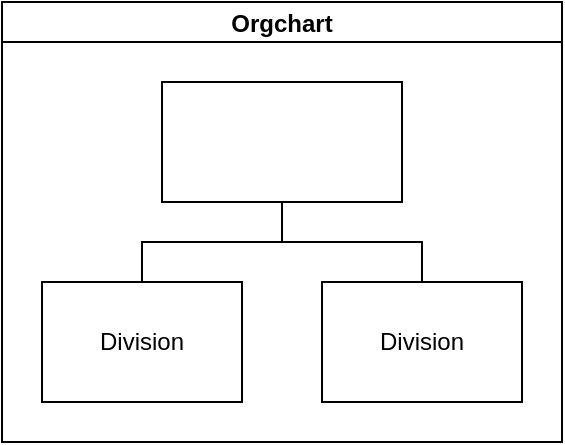 <mxfile version="24.7.14">
  <diagram name="Page-1" id="WFgAWnk0vSolG2h3N5dx">
    <mxGraphModel dx="1050" dy="557" grid="1" gridSize="10" guides="1" tooltips="1" connect="1" arrows="1" fold="1" page="1" pageScale="1" pageWidth="1169" pageHeight="827" math="0" shadow="0">
      <root>
        <mxCell id="0" />
        <mxCell id="1" parent="0" />
        <mxCell id="Wvlnfc6akxbK0Xw1W7D5-1" value="Orgchart" style="swimlane;startSize=20;horizontal=1;containerType=tree;newEdgeStyle={&quot;edgeStyle&quot;:&quot;elbowEdgeStyle&quot;,&quot;startArrow&quot;:&quot;none&quot;,&quot;endArrow&quot;:&quot;none&quot;};" vertex="1" parent="1">
          <mxGeometry x="400" y="180" width="280" height="220" as="geometry" />
        </mxCell>
        <mxCell id="Wvlnfc6akxbK0Xw1W7D5-2" value="" style="edgeStyle=elbowEdgeStyle;elbow=vertical;sourcePerimeterSpacing=0;targetPerimeterSpacing=0;startArrow=none;endArrow=none;rounded=0;curved=0;" edge="1" parent="Wvlnfc6akxbK0Xw1W7D5-1" source="Wvlnfc6akxbK0Xw1W7D5-4" target="Wvlnfc6akxbK0Xw1W7D5-5">
          <mxGeometry relative="1" as="geometry" />
        </mxCell>
        <mxCell id="Wvlnfc6akxbK0Xw1W7D5-3" value="" style="edgeStyle=elbowEdgeStyle;elbow=vertical;sourcePerimeterSpacing=0;targetPerimeterSpacing=0;startArrow=none;endArrow=none;rounded=0;curved=0;" edge="1" parent="Wvlnfc6akxbK0Xw1W7D5-1" source="Wvlnfc6akxbK0Xw1W7D5-4" target="Wvlnfc6akxbK0Xw1W7D5-6">
          <mxGeometry relative="1" as="geometry" />
        </mxCell>
        <UserObject label="" treeRoot="1" id="Wvlnfc6akxbK0Xw1W7D5-4">
          <mxCell style="whiteSpace=wrap;html=1;align=center;treeFolding=1;treeMoving=1;newEdgeStyle={&quot;edgeStyle&quot;:&quot;elbowEdgeStyle&quot;,&quot;startArrow&quot;:&quot;none&quot;,&quot;endArrow&quot;:&quot;none&quot;};" vertex="1" parent="Wvlnfc6akxbK0Xw1W7D5-1">
            <mxGeometry x="80" y="40" width="120" height="60" as="geometry" />
          </mxCell>
        </UserObject>
        <mxCell id="Wvlnfc6akxbK0Xw1W7D5-5" value="Division" style="whiteSpace=wrap;html=1;align=center;verticalAlign=middle;treeFolding=1;treeMoving=1;newEdgeStyle={&quot;edgeStyle&quot;:&quot;elbowEdgeStyle&quot;,&quot;startArrow&quot;:&quot;none&quot;,&quot;endArrow&quot;:&quot;none&quot;};" vertex="1" parent="Wvlnfc6akxbK0Xw1W7D5-1">
          <mxGeometry x="20" y="140" width="100" height="60" as="geometry" />
        </mxCell>
        <mxCell id="Wvlnfc6akxbK0Xw1W7D5-6" value="Division" style="whiteSpace=wrap;html=1;align=center;verticalAlign=middle;treeFolding=1;treeMoving=1;newEdgeStyle={&quot;edgeStyle&quot;:&quot;elbowEdgeStyle&quot;,&quot;startArrow&quot;:&quot;none&quot;,&quot;endArrow&quot;:&quot;none&quot;};" vertex="1" parent="Wvlnfc6akxbK0Xw1W7D5-1">
          <mxGeometry x="160" y="140" width="100" height="60" as="geometry" />
        </mxCell>
      </root>
    </mxGraphModel>
  </diagram>
</mxfile>
